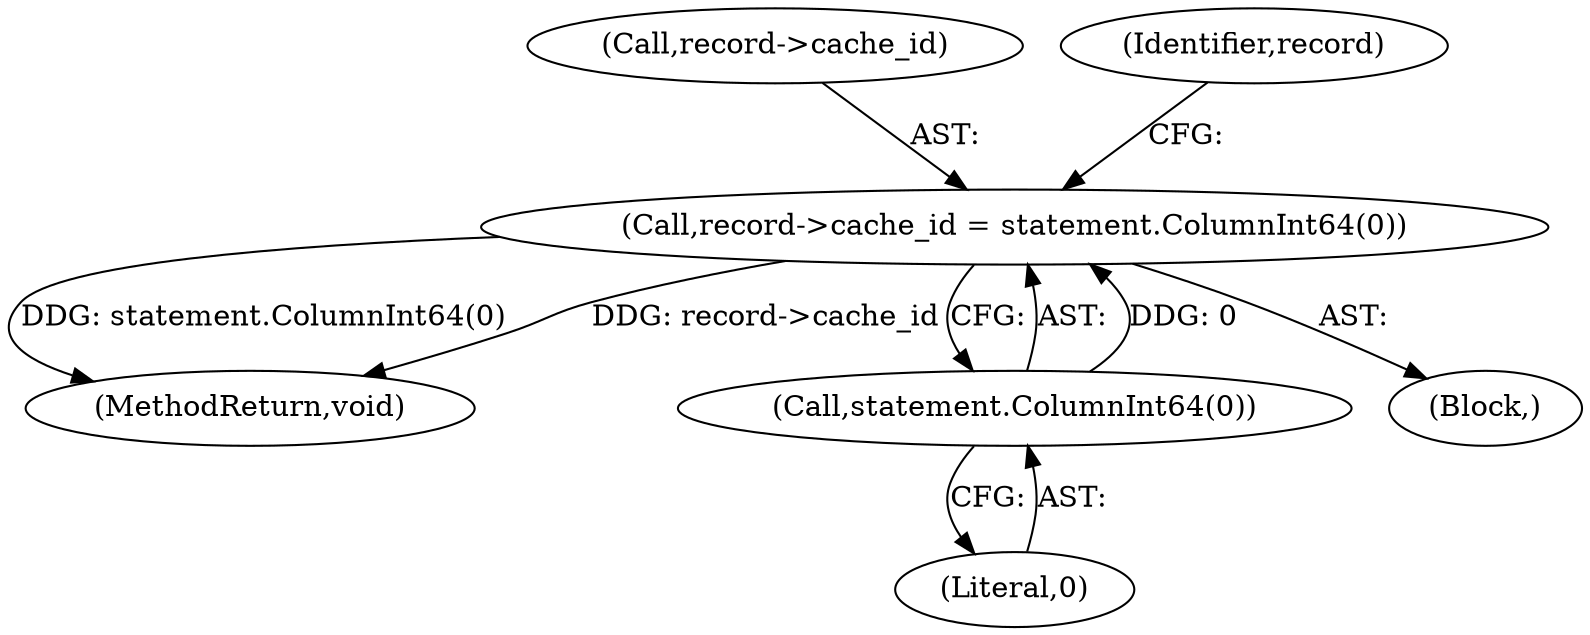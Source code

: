 digraph "0_Chrome_04aaacb936a08d70862d6d9d7e8354721ae46be8_13@pointer" {
"1000104" [label="(Call,record->cache_id = statement.ColumnInt64(0))"];
"1000108" [label="(Call,statement.ColumnInt64(0))"];
"1000104" [label="(Call,record->cache_id = statement.ColumnInt64(0))"];
"1000109" [label="(Literal,0)"];
"1000141" [label="(MethodReturn,void)"];
"1000105" [label="(Call,record->cache_id)"];
"1000112" [label="(Identifier,record)"];
"1000108" [label="(Call,statement.ColumnInt64(0))"];
"1000103" [label="(Block,)"];
"1000104" -> "1000103"  [label="AST: "];
"1000104" -> "1000108"  [label="CFG: "];
"1000105" -> "1000104"  [label="AST: "];
"1000108" -> "1000104"  [label="AST: "];
"1000112" -> "1000104"  [label="CFG: "];
"1000104" -> "1000141"  [label="DDG: statement.ColumnInt64(0)"];
"1000104" -> "1000141"  [label="DDG: record->cache_id"];
"1000108" -> "1000104"  [label="DDG: 0"];
"1000108" -> "1000109"  [label="CFG: "];
"1000109" -> "1000108"  [label="AST: "];
}
